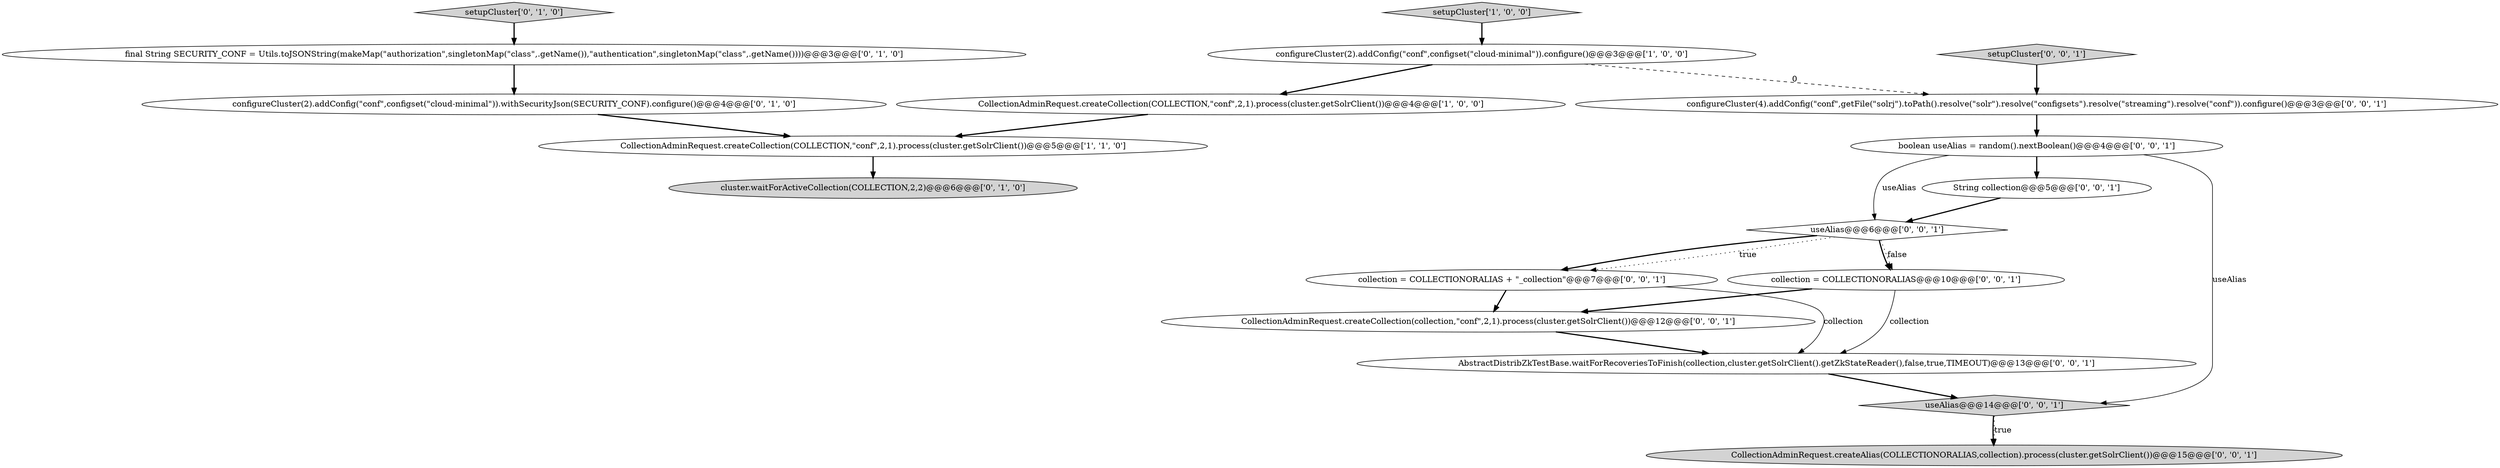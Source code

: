 digraph {
7 [style = filled, label = "cluster.waitForActiveCollection(COLLECTION,2,2)@@@6@@@['0', '1', '0']", fillcolor = lightgray, shape = ellipse image = "AAA0AAABBB2BBB"];
3 [style = filled, label = "configureCluster(2).addConfig(\"conf\",configset(\"cloud-minimal\")).configure()@@@3@@@['1', '0', '0']", fillcolor = white, shape = ellipse image = "AAA0AAABBB1BBB"];
5 [style = filled, label = "setupCluster['0', '1', '0']", fillcolor = lightgray, shape = diamond image = "AAA0AAABBB2BBB"];
13 [style = filled, label = "collection = COLLECTIONORALIAS@@@10@@@['0', '0', '1']", fillcolor = white, shape = ellipse image = "AAA0AAABBB3BBB"];
14 [style = filled, label = "setupCluster['0', '0', '1']", fillcolor = lightgray, shape = diamond image = "AAA0AAABBB3BBB"];
15 [style = filled, label = "String collection@@@5@@@['0', '0', '1']", fillcolor = white, shape = ellipse image = "AAA0AAABBB3BBB"];
17 [style = filled, label = "collection = COLLECTIONORALIAS + \"_collection\"@@@7@@@['0', '0', '1']", fillcolor = white, shape = ellipse image = "AAA0AAABBB3BBB"];
9 [style = filled, label = "CollectionAdminRequest.createAlias(COLLECTIONORALIAS,collection).process(cluster.getSolrClient())@@@15@@@['0', '0', '1']", fillcolor = lightgray, shape = ellipse image = "AAA0AAABBB3BBB"];
11 [style = filled, label = "CollectionAdminRequest.createCollection(collection,\"conf\",2,1).process(cluster.getSolrClient())@@@12@@@['0', '0', '1']", fillcolor = white, shape = ellipse image = "AAA0AAABBB3BBB"];
2 [style = filled, label = "CollectionAdminRequest.createCollection(COLLECTION,\"conf\",2,1).process(cluster.getSolrClient())@@@5@@@['1', '1', '0']", fillcolor = white, shape = ellipse image = "AAA0AAABBB1BBB"];
1 [style = filled, label = "setupCluster['1', '0', '0']", fillcolor = lightgray, shape = diamond image = "AAA0AAABBB1BBB"];
0 [style = filled, label = "CollectionAdminRequest.createCollection(COLLECTION,\"conf\",2,1).process(cluster.getSolrClient())@@@4@@@['1', '0', '0']", fillcolor = white, shape = ellipse image = "AAA0AAABBB1BBB"];
12 [style = filled, label = "useAlias@@@6@@@['0', '0', '1']", fillcolor = white, shape = diamond image = "AAA0AAABBB3BBB"];
18 [style = filled, label = "useAlias@@@14@@@['0', '0', '1']", fillcolor = lightgray, shape = diamond image = "AAA0AAABBB3BBB"];
8 [style = filled, label = "configureCluster(4).addConfig(\"conf\",getFile(\"solrj\").toPath().resolve(\"solr\").resolve(\"configsets\").resolve(\"streaming\").resolve(\"conf\")).configure()@@@3@@@['0', '0', '1']", fillcolor = white, shape = ellipse image = "AAA0AAABBB3BBB"];
10 [style = filled, label = "boolean useAlias = random().nextBoolean()@@@4@@@['0', '0', '1']", fillcolor = white, shape = ellipse image = "AAA0AAABBB3BBB"];
16 [style = filled, label = "AbstractDistribZkTestBase.waitForRecoveriesToFinish(collection,cluster.getSolrClient().getZkStateReader(),false,true,TIMEOUT)@@@13@@@['0', '0', '1']", fillcolor = white, shape = ellipse image = "AAA0AAABBB3BBB"];
6 [style = filled, label = "configureCluster(2).addConfig(\"conf\",configset(\"cloud-minimal\")).withSecurityJson(SECURITY_CONF).configure()@@@4@@@['0', '1', '0']", fillcolor = white, shape = ellipse image = "AAA1AAABBB2BBB"];
4 [style = filled, label = "final String SECURITY_CONF = Utils.toJSONString(makeMap(\"authorization\",singletonMap(\"class\",.getName()),\"authentication\",singletonMap(\"class\",.getName())))@@@3@@@['0', '1', '0']", fillcolor = white, shape = ellipse image = "AAA0AAABBB2BBB"];
4->6 [style = bold, label=""];
10->12 [style = solid, label="useAlias"];
17->16 [style = solid, label="collection"];
12->13 [style = dotted, label="false"];
2->7 [style = bold, label=""];
16->18 [style = bold, label=""];
15->12 [style = bold, label=""];
11->16 [style = bold, label=""];
13->16 [style = solid, label="collection"];
5->4 [style = bold, label=""];
6->2 [style = bold, label=""];
12->13 [style = bold, label=""];
12->17 [style = dotted, label="true"];
13->11 [style = bold, label=""];
1->3 [style = bold, label=""];
12->17 [style = bold, label=""];
18->9 [style = bold, label=""];
3->0 [style = bold, label=""];
14->8 [style = bold, label=""];
17->11 [style = bold, label=""];
10->18 [style = solid, label="useAlias"];
10->15 [style = bold, label=""];
0->2 [style = bold, label=""];
3->8 [style = dashed, label="0"];
18->9 [style = dotted, label="true"];
8->10 [style = bold, label=""];
}
